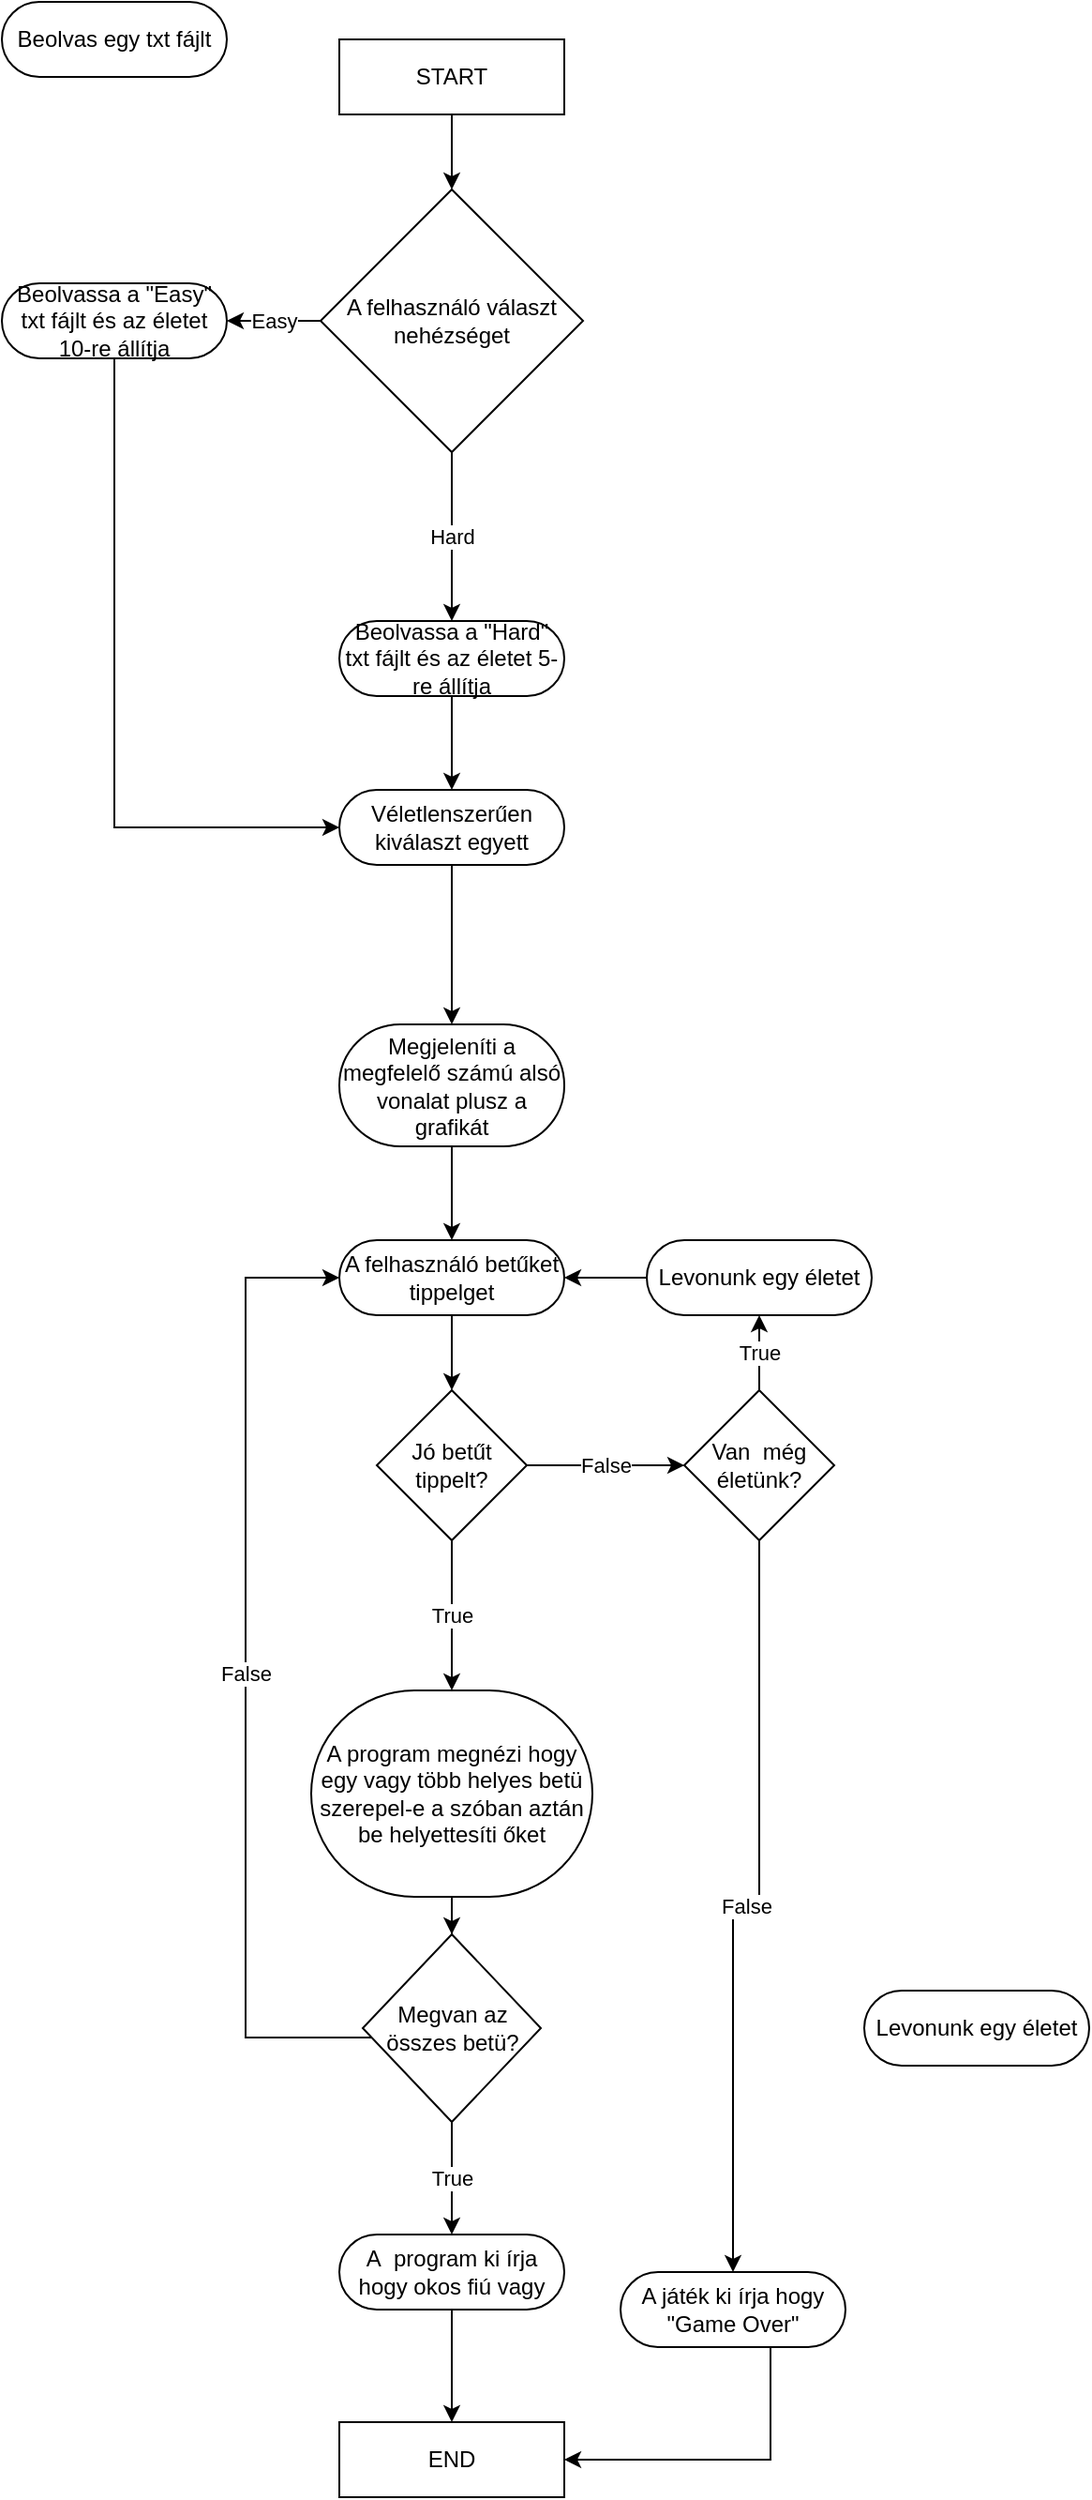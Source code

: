 <mxfile version="16.6.4" type="device"><diagram id="C5RBs43oDa-KdzZeNtuy" name="Page-1"><mxGraphModel dx="479" dy="762" grid="1" gridSize="10" guides="1" tooltips="1" connect="1" arrows="1" fold="1" page="1" pageScale="1" pageWidth="827" pageHeight="1169" math="0" shadow="0"><root><mxCell id="WIyWlLk6GJQsqaUBKTNV-0"/><mxCell id="WIyWlLk6GJQsqaUBKTNV-1" parent="WIyWlLk6GJQsqaUBKTNV-0"/><mxCell id="5rmj_8b8LellrTj9b6dO-3" style="edgeStyle=orthogonalEdgeStyle;rounded=0;orthogonalLoop=1;jettySize=auto;html=1;entryX=0.5;entryY=0;entryDx=0;entryDy=0;" edge="1" parent="WIyWlLk6GJQsqaUBKTNV-1" source="WIyWlLk6GJQsqaUBKTNV-3" target="5rmj_8b8LellrTj9b6dO-2"><mxGeometry relative="1" as="geometry"/></mxCell><mxCell id="WIyWlLk6GJQsqaUBKTNV-3" value="START" style="rounded=1;whiteSpace=wrap;html=1;fontSize=12;glass=0;strokeWidth=1;shadow=0;arcSize=0;" parent="WIyWlLk6GJQsqaUBKTNV-1" vertex="1"><mxGeometry x="230" y="40" width="120" height="40" as="geometry"/></mxCell><mxCell id="WIyWlLk6GJQsqaUBKTNV-7" value="Beolvas egy txt fájlt" style="rounded=1;whiteSpace=wrap;html=1;fontSize=12;glass=0;strokeWidth=1;shadow=0;arcSize=50;" parent="WIyWlLk6GJQsqaUBKTNV-1" vertex="1"><mxGeometry x="50" y="20" width="120" height="40" as="geometry"/></mxCell><mxCell id="5rmj_8b8LellrTj9b6dO-12" style="edgeStyle=orthogonalEdgeStyle;rounded=0;orthogonalLoop=1;jettySize=auto;html=1;entryX=0.5;entryY=0;entryDx=0;entryDy=0;" edge="1" parent="WIyWlLk6GJQsqaUBKTNV-1" source="WIyWlLk6GJQsqaUBKTNV-12" target="5rmj_8b8LellrTj9b6dO-11"><mxGeometry relative="1" as="geometry"/></mxCell><mxCell id="WIyWlLk6GJQsqaUBKTNV-12" value="Beolvassa a &quot;Hard&quot; txt fájlt és az életet 5-re állítja" style="rounded=1;whiteSpace=wrap;html=1;fontSize=12;glass=0;strokeWidth=1;shadow=0;arcSize=50;" parent="WIyWlLk6GJQsqaUBKTNV-1" vertex="1"><mxGeometry x="230" y="350" width="120" height="40" as="geometry"/></mxCell><mxCell id="5rmj_8b8LellrTj9b6dO-4" value="Hard" style="edgeStyle=orthogonalEdgeStyle;rounded=0;orthogonalLoop=1;jettySize=auto;html=1;entryX=0.5;entryY=0;entryDx=0;entryDy=0;" edge="1" parent="WIyWlLk6GJQsqaUBKTNV-1" source="5rmj_8b8LellrTj9b6dO-2" target="WIyWlLk6GJQsqaUBKTNV-12"><mxGeometry relative="1" as="geometry"/></mxCell><mxCell id="5rmj_8b8LellrTj9b6dO-7" value="Easy" style="edgeStyle=orthogonalEdgeStyle;rounded=0;orthogonalLoop=1;jettySize=auto;html=1;" edge="1" parent="WIyWlLk6GJQsqaUBKTNV-1" source="5rmj_8b8LellrTj9b6dO-2" target="5rmj_8b8LellrTj9b6dO-6"><mxGeometry relative="1" as="geometry"/></mxCell><mxCell id="5rmj_8b8LellrTj9b6dO-2" value="A felhasználó választ nehézséget" style="rhombus;whiteSpace=wrap;html=1;" vertex="1" parent="WIyWlLk6GJQsqaUBKTNV-1"><mxGeometry x="220" y="120" width="140" height="140" as="geometry"/></mxCell><mxCell id="5rmj_8b8LellrTj9b6dO-13" style="edgeStyle=orthogonalEdgeStyle;rounded=0;orthogonalLoop=1;jettySize=auto;html=1;entryX=0;entryY=0.5;entryDx=0;entryDy=0;" edge="1" parent="WIyWlLk6GJQsqaUBKTNV-1" source="5rmj_8b8LellrTj9b6dO-6" target="5rmj_8b8LellrTj9b6dO-11"><mxGeometry relative="1" as="geometry"><mxPoint x="110" y="470" as="targetPoint"/><Array as="points"><mxPoint x="110" y="460"/></Array></mxGeometry></mxCell><mxCell id="5rmj_8b8LellrTj9b6dO-6" value="Beolvassa a &quot;Easy&quot; txt fájlt és az életet 10-re állítja" style="rounded=1;whiteSpace=wrap;html=1;fontSize=12;glass=0;strokeWidth=1;shadow=0;arcSize=50;" vertex="1" parent="WIyWlLk6GJQsqaUBKTNV-1"><mxGeometry x="50" y="170" width="120" height="40" as="geometry"/></mxCell><mxCell id="5rmj_8b8LellrTj9b6dO-21" style="edgeStyle=orthogonalEdgeStyle;rounded=0;orthogonalLoop=1;jettySize=auto;html=1;entryX=0.5;entryY=0;entryDx=0;entryDy=0;" edge="1" parent="WIyWlLk6GJQsqaUBKTNV-1" source="5rmj_8b8LellrTj9b6dO-9" target="5rmj_8b8LellrTj9b6dO-20"><mxGeometry relative="1" as="geometry"/></mxCell><mxCell id="5rmj_8b8LellrTj9b6dO-9" value="A felhasználó betűket tippelget" style="rounded=1;whiteSpace=wrap;html=1;fontSize=12;glass=0;strokeWidth=1;shadow=0;arcSize=50;" vertex="1" parent="WIyWlLk6GJQsqaUBKTNV-1"><mxGeometry x="230" y="680" width="120" height="40" as="geometry"/></mxCell><mxCell id="5rmj_8b8LellrTj9b6dO-15" style="edgeStyle=orthogonalEdgeStyle;rounded=0;orthogonalLoop=1;jettySize=auto;html=1;entryX=0.5;entryY=0;entryDx=0;entryDy=0;" edge="1" parent="WIyWlLk6GJQsqaUBKTNV-1" source="5rmj_8b8LellrTj9b6dO-10" target="5rmj_8b8LellrTj9b6dO-9"><mxGeometry relative="1" as="geometry"/></mxCell><mxCell id="5rmj_8b8LellrTj9b6dO-10" value="Megjeleníti a megfelelő számú alsó vonalat plusz a grafikát" style="rounded=1;whiteSpace=wrap;html=1;fontSize=12;glass=0;strokeWidth=1;shadow=0;arcSize=50;" vertex="1" parent="WIyWlLk6GJQsqaUBKTNV-1"><mxGeometry x="230" y="565" width="120" height="65" as="geometry"/></mxCell><mxCell id="5rmj_8b8LellrTj9b6dO-14" style="edgeStyle=orthogonalEdgeStyle;rounded=0;orthogonalLoop=1;jettySize=auto;html=1;entryX=0.5;entryY=0;entryDx=0;entryDy=0;" edge="1" parent="WIyWlLk6GJQsqaUBKTNV-1" source="5rmj_8b8LellrTj9b6dO-11" target="5rmj_8b8LellrTj9b6dO-10"><mxGeometry relative="1" as="geometry"/></mxCell><mxCell id="5rmj_8b8LellrTj9b6dO-11" value="Véletlenszerűen kiválaszt egyett" style="rounded=1;whiteSpace=wrap;html=1;fontSize=12;glass=0;strokeWidth=1;shadow=0;arcSize=50;" vertex="1" parent="WIyWlLk6GJQsqaUBKTNV-1"><mxGeometry x="230" y="440" width="120" height="40" as="geometry"/></mxCell><mxCell id="5rmj_8b8LellrTj9b6dO-25" style="edgeStyle=orthogonalEdgeStyle;rounded=0;orthogonalLoop=1;jettySize=auto;html=1;entryX=0.5;entryY=0;entryDx=0;entryDy=0;" edge="1" parent="WIyWlLk6GJQsqaUBKTNV-1" source="5rmj_8b8LellrTj9b6dO-18" target="5rmj_8b8LellrTj9b6dO-24"><mxGeometry relative="1" as="geometry"/></mxCell><mxCell id="5rmj_8b8LellrTj9b6dO-18" value="A program megnézi hogy egy vagy több helyes betü szerepel-e a szóban aztán be helyettesíti őket" style="rounded=1;whiteSpace=wrap;html=1;fontSize=12;glass=0;strokeWidth=1;shadow=0;arcSize=50;" vertex="1" parent="WIyWlLk6GJQsqaUBKTNV-1"><mxGeometry x="215" y="920" width="150" height="110" as="geometry"/></mxCell><mxCell id="5rmj_8b8LellrTj9b6dO-22" value="True" style="edgeStyle=orthogonalEdgeStyle;rounded=0;orthogonalLoop=1;jettySize=auto;html=1;entryX=0.5;entryY=0;entryDx=0;entryDy=0;" edge="1" parent="WIyWlLk6GJQsqaUBKTNV-1" source="5rmj_8b8LellrTj9b6dO-20" target="5rmj_8b8LellrTj9b6dO-18"><mxGeometry relative="1" as="geometry"><mxPoint x="290" y="910" as="targetPoint"/></mxGeometry></mxCell><mxCell id="5rmj_8b8LellrTj9b6dO-55" value="False" style="edgeStyle=orthogonalEdgeStyle;rounded=0;orthogonalLoop=1;jettySize=auto;html=1;entryX=0;entryY=0.5;entryDx=0;entryDy=0;" edge="1" parent="WIyWlLk6GJQsqaUBKTNV-1" source="5rmj_8b8LellrTj9b6dO-20" target="5rmj_8b8LellrTj9b6dO-47"><mxGeometry relative="1" as="geometry"/></mxCell><mxCell id="5rmj_8b8LellrTj9b6dO-20" value="Jó betűt tippelt?" style="rhombus;whiteSpace=wrap;html=1;" vertex="1" parent="WIyWlLk6GJQsqaUBKTNV-1"><mxGeometry x="250" y="760" width="80" height="80" as="geometry"/></mxCell><mxCell id="5rmj_8b8LellrTj9b6dO-26" value="True" style="edgeStyle=orthogonalEdgeStyle;rounded=0;orthogonalLoop=1;jettySize=auto;html=1;entryX=0.5;entryY=0;entryDx=0;entryDy=0;" edge="1" parent="WIyWlLk6GJQsqaUBKTNV-1" source="5rmj_8b8LellrTj9b6dO-24" target="5rmj_8b8LellrTj9b6dO-29"><mxGeometry relative="1" as="geometry"><mxPoint x="290" y="1210" as="targetPoint"/></mxGeometry></mxCell><mxCell id="5rmj_8b8LellrTj9b6dO-32" value="False" style="edgeStyle=orthogonalEdgeStyle;rounded=0;orthogonalLoop=1;jettySize=auto;html=1;entryX=0;entryY=0.5;entryDx=0;entryDy=0;" edge="1" parent="WIyWlLk6GJQsqaUBKTNV-1" source="5rmj_8b8LellrTj9b6dO-24" target="5rmj_8b8LellrTj9b6dO-9"><mxGeometry relative="1" as="geometry"><mxPoint x="220" y="690" as="targetPoint"/><Array as="points"><mxPoint x="180" y="1105"/><mxPoint x="180" y="700"/></Array></mxGeometry></mxCell><mxCell id="5rmj_8b8LellrTj9b6dO-24" value="Megvan az összes betü?" style="rhombus;whiteSpace=wrap;html=1;" vertex="1" parent="WIyWlLk6GJQsqaUBKTNV-1"><mxGeometry x="242.5" y="1050" width="95" height="100" as="geometry"/></mxCell><mxCell id="5rmj_8b8LellrTj9b6dO-39" style="edgeStyle=orthogonalEdgeStyle;rounded=0;orthogonalLoop=1;jettySize=auto;html=1;entryX=0.5;entryY=0;entryDx=0;entryDy=0;" edge="1" parent="WIyWlLk6GJQsqaUBKTNV-1" source="5rmj_8b8LellrTj9b6dO-29" target="5rmj_8b8LellrTj9b6dO-38"><mxGeometry relative="1" as="geometry"/></mxCell><mxCell id="5rmj_8b8LellrTj9b6dO-29" value="A&amp;nbsp; program ki írja hogy okos fiú vagy" style="rounded=1;whiteSpace=wrap;html=1;fontSize=12;glass=0;strokeWidth=1;shadow=0;arcSize=50;" vertex="1" parent="WIyWlLk6GJQsqaUBKTNV-1"><mxGeometry x="230" y="1210" width="120" height="40" as="geometry"/></mxCell><mxCell id="5rmj_8b8LellrTj9b6dO-38" value="END" style="rounded=1;whiteSpace=wrap;html=1;fontSize=12;glass=0;strokeWidth=1;shadow=0;arcSize=0;" vertex="1" parent="WIyWlLk6GJQsqaUBKTNV-1"><mxGeometry x="230" y="1310" width="120" height="40" as="geometry"/></mxCell><mxCell id="5rmj_8b8LellrTj9b6dO-40" value="Levonunk egy életet" style="rounded=1;whiteSpace=wrap;html=1;fontSize=12;glass=0;strokeWidth=1;shadow=0;arcSize=50;" vertex="1" parent="WIyWlLk6GJQsqaUBKTNV-1"><mxGeometry x="510" y="1080" width="120" height="40" as="geometry"/></mxCell><mxCell id="5rmj_8b8LellrTj9b6dO-57" style="edgeStyle=orthogonalEdgeStyle;rounded=0;orthogonalLoop=1;jettySize=auto;html=1;entryX=1;entryY=0.5;entryDx=0;entryDy=0;exitX=0.5;exitY=1;exitDx=0;exitDy=0;" edge="1" parent="WIyWlLk6GJQsqaUBKTNV-1" source="5rmj_8b8LellrTj9b6dO-44" target="5rmj_8b8LellrTj9b6dO-38"><mxGeometry relative="1" as="geometry"><mxPoint x="430" y="1340" as="targetPoint"/><Array as="points"><mxPoint x="460" y="1270"/><mxPoint x="460" y="1330"/></Array></mxGeometry></mxCell><mxCell id="5rmj_8b8LellrTj9b6dO-44" value="A játék ki írja hogy &quot;Game Over&quot;" style="rounded=1;whiteSpace=wrap;html=1;fontSize=12;glass=0;strokeWidth=1;shadow=0;arcSize=50;" vertex="1" parent="WIyWlLk6GJQsqaUBKTNV-1"><mxGeometry x="380" y="1230" width="120" height="40" as="geometry"/></mxCell><mxCell id="5rmj_8b8LellrTj9b6dO-53" value="True" style="edgeStyle=orthogonalEdgeStyle;rounded=0;orthogonalLoop=1;jettySize=auto;html=1;entryX=0.5;entryY=1;entryDx=0;entryDy=0;" edge="1" parent="WIyWlLk6GJQsqaUBKTNV-1" source="5rmj_8b8LellrTj9b6dO-47" target="5rmj_8b8LellrTj9b6dO-17"><mxGeometry relative="1" as="geometry"/></mxCell><mxCell id="5rmj_8b8LellrTj9b6dO-56" value="False" style="edgeStyle=orthogonalEdgeStyle;rounded=0;orthogonalLoop=1;jettySize=auto;html=1;entryX=0.5;entryY=0;entryDx=0;entryDy=0;" edge="1" parent="WIyWlLk6GJQsqaUBKTNV-1" source="5rmj_8b8LellrTj9b6dO-47" target="5rmj_8b8LellrTj9b6dO-44"><mxGeometry relative="1" as="geometry"><mxPoint x="460" y="1233" as="targetPoint"/></mxGeometry></mxCell><mxCell id="5rmj_8b8LellrTj9b6dO-47" value="Van&amp;nbsp; még életünk?" style="rhombus;whiteSpace=wrap;html=1;" vertex="1" parent="WIyWlLk6GJQsqaUBKTNV-1"><mxGeometry x="414" y="760" width="80" height="80" as="geometry"/></mxCell><mxCell id="5rmj_8b8LellrTj9b6dO-54" style="edgeStyle=orthogonalEdgeStyle;rounded=0;orthogonalLoop=1;jettySize=auto;html=1;entryX=1;entryY=0.5;entryDx=0;entryDy=0;" edge="1" parent="WIyWlLk6GJQsqaUBKTNV-1" source="5rmj_8b8LellrTj9b6dO-17" target="5rmj_8b8LellrTj9b6dO-9"><mxGeometry relative="1" as="geometry"/></mxCell><mxCell id="5rmj_8b8LellrTj9b6dO-17" value="Levonunk egy életet" style="rounded=1;whiteSpace=wrap;html=1;fontSize=12;glass=0;strokeWidth=1;shadow=0;arcSize=50;" vertex="1" parent="WIyWlLk6GJQsqaUBKTNV-1"><mxGeometry x="394" y="680" width="120" height="40" as="geometry"/></mxCell></root></mxGraphModel></diagram></mxfile>